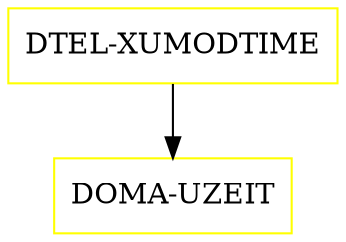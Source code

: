 digraph G {
  "DTEL-XUMODTIME" [shape=box,color=yellow];
  "DOMA-UZEIT" [shape=box,color=yellow,URL="./DOMA_UZEIT.html"];
  "DTEL-XUMODTIME" -> "DOMA-UZEIT";
}
